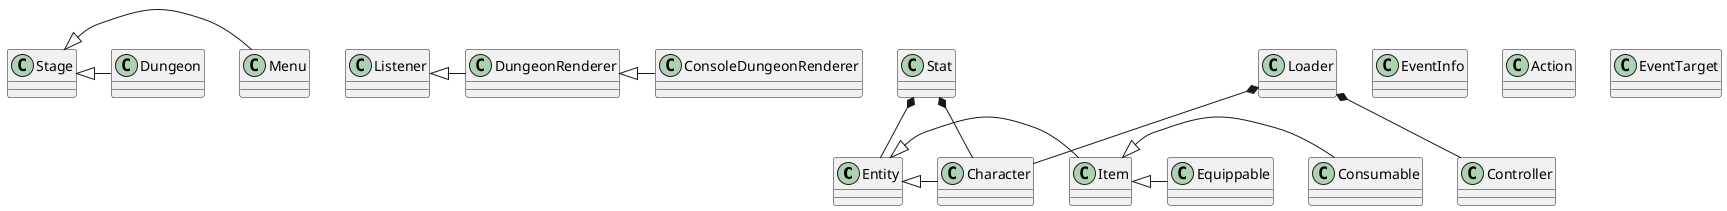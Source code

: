 @startuml

set namespaceSeparator ::

class Entity
class Character
class Item
class Equippable
class Consumable
class EventInfo
class Action


Entity::TempFeatureSet *-- Entity

EventInfo::Data *-- EventInfo

Loader *-- Character

Loader *-- Controller

Stage <|- Menu
Stage <|- Dungeon

Action::Shape *-- Action
Action::Targets *-- Action

Listener <|- DungeonRenderer

DungeonRenderer <|- ConsoleDungeonRenderer

EventTarget <|- Entity::Target
EventTarget <|- Character::Target
EventTarget <|- Item::Target
EventTarget <|- Consumable::Target
EventTarget <|- Equippable::Target

Entity <|- Item
Entity <|- Character
Item <|- Consumable
Item <|- Equippable

Entity::Target .. Entity
Character::Target .. Character
Item::Target .. Item
Consumable::Target .. Consumable
Equippable::Target .. Equippable

Stat *-- Entity
Stat *-- Character
@enduml